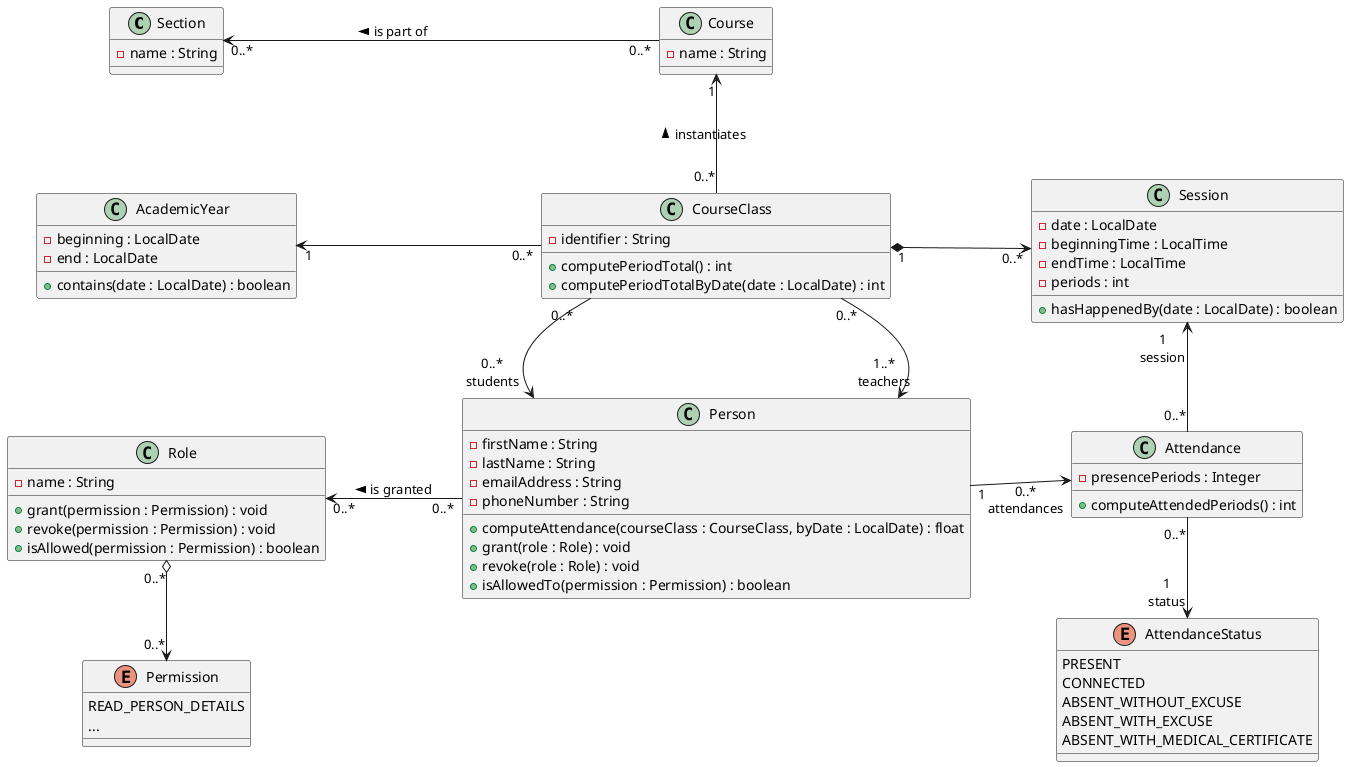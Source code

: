 @startuml conception_classes
left to right direction
skinparam nodesep 100

class Section {
  -name : String
}
class Course {
  -name : String
}
class AcademicYear {
  -beginning : LocalDate
  -end : LocalDate
  +contains(date : LocalDate) : boolean
}
enum Permission {
  READ_PERSON_DETAILS
  ...
}
class Role {
  -name : String
  +grant(permission : Permission) : void
  +revoke(permission : Permission) : void
  +isAllowed(permission : Permission) : boolean
}
class Person {
  -firstName : String
  -lastName : String
  -emailAddress : String
  -phoneNumber : String
  +computeAttendance(courseClass : CourseClass, byDate : LocalDate) : float
  +grant(role : Role) : void
  +revoke(role : Role) : void
  +isAllowedTo(permission : Permission) : boolean
}
class Session {
  -date : LocalDate
  -beginningTime : LocalTime
  -endTime : LocalTime
  -periods : int
  +hasHappenedBy(date : LocalDate) : boolean
}
class Attendance {
  -presencePeriods : Integer
  +computeAttendedPeriods() : int
}
enum AttendanceStatus {
  PRESENT
  CONNECTED
  ABSENT_WITHOUT_EXCUSE
  ABSENT_WITH_EXCUSE
  ABSENT_WITH_MEDICAL_CERTIFICATE
}
class CourseClass {
  -identifier : String
  +computePeriodTotal() : int
  +computePeriodTotalByDate(date : LocalDate) : int
}

Section "0..*" <-- "0..*" Course : is part of <
Course "1" <- "0..*" CourseClass : instantiates <
AcademicYear "1" <-- "0..*" CourseClass
CourseClass "0..*" -> "1..*\nteachers" Person
CourseClass "0..*" -> "0..*\nstudents" Person
CourseClass "1" *--> "0..*" Session
Role "0..*" <-- "0..*" Person : is granted <
Role "0..*" o-> "0..*" Permission
Person "1" --> "0..*\nattendances" Attendance
Session "1\nsession" <- "0..*" Attendance
Attendance "0..*" -> "1\nstatus" AttendanceStatus
@enduml

